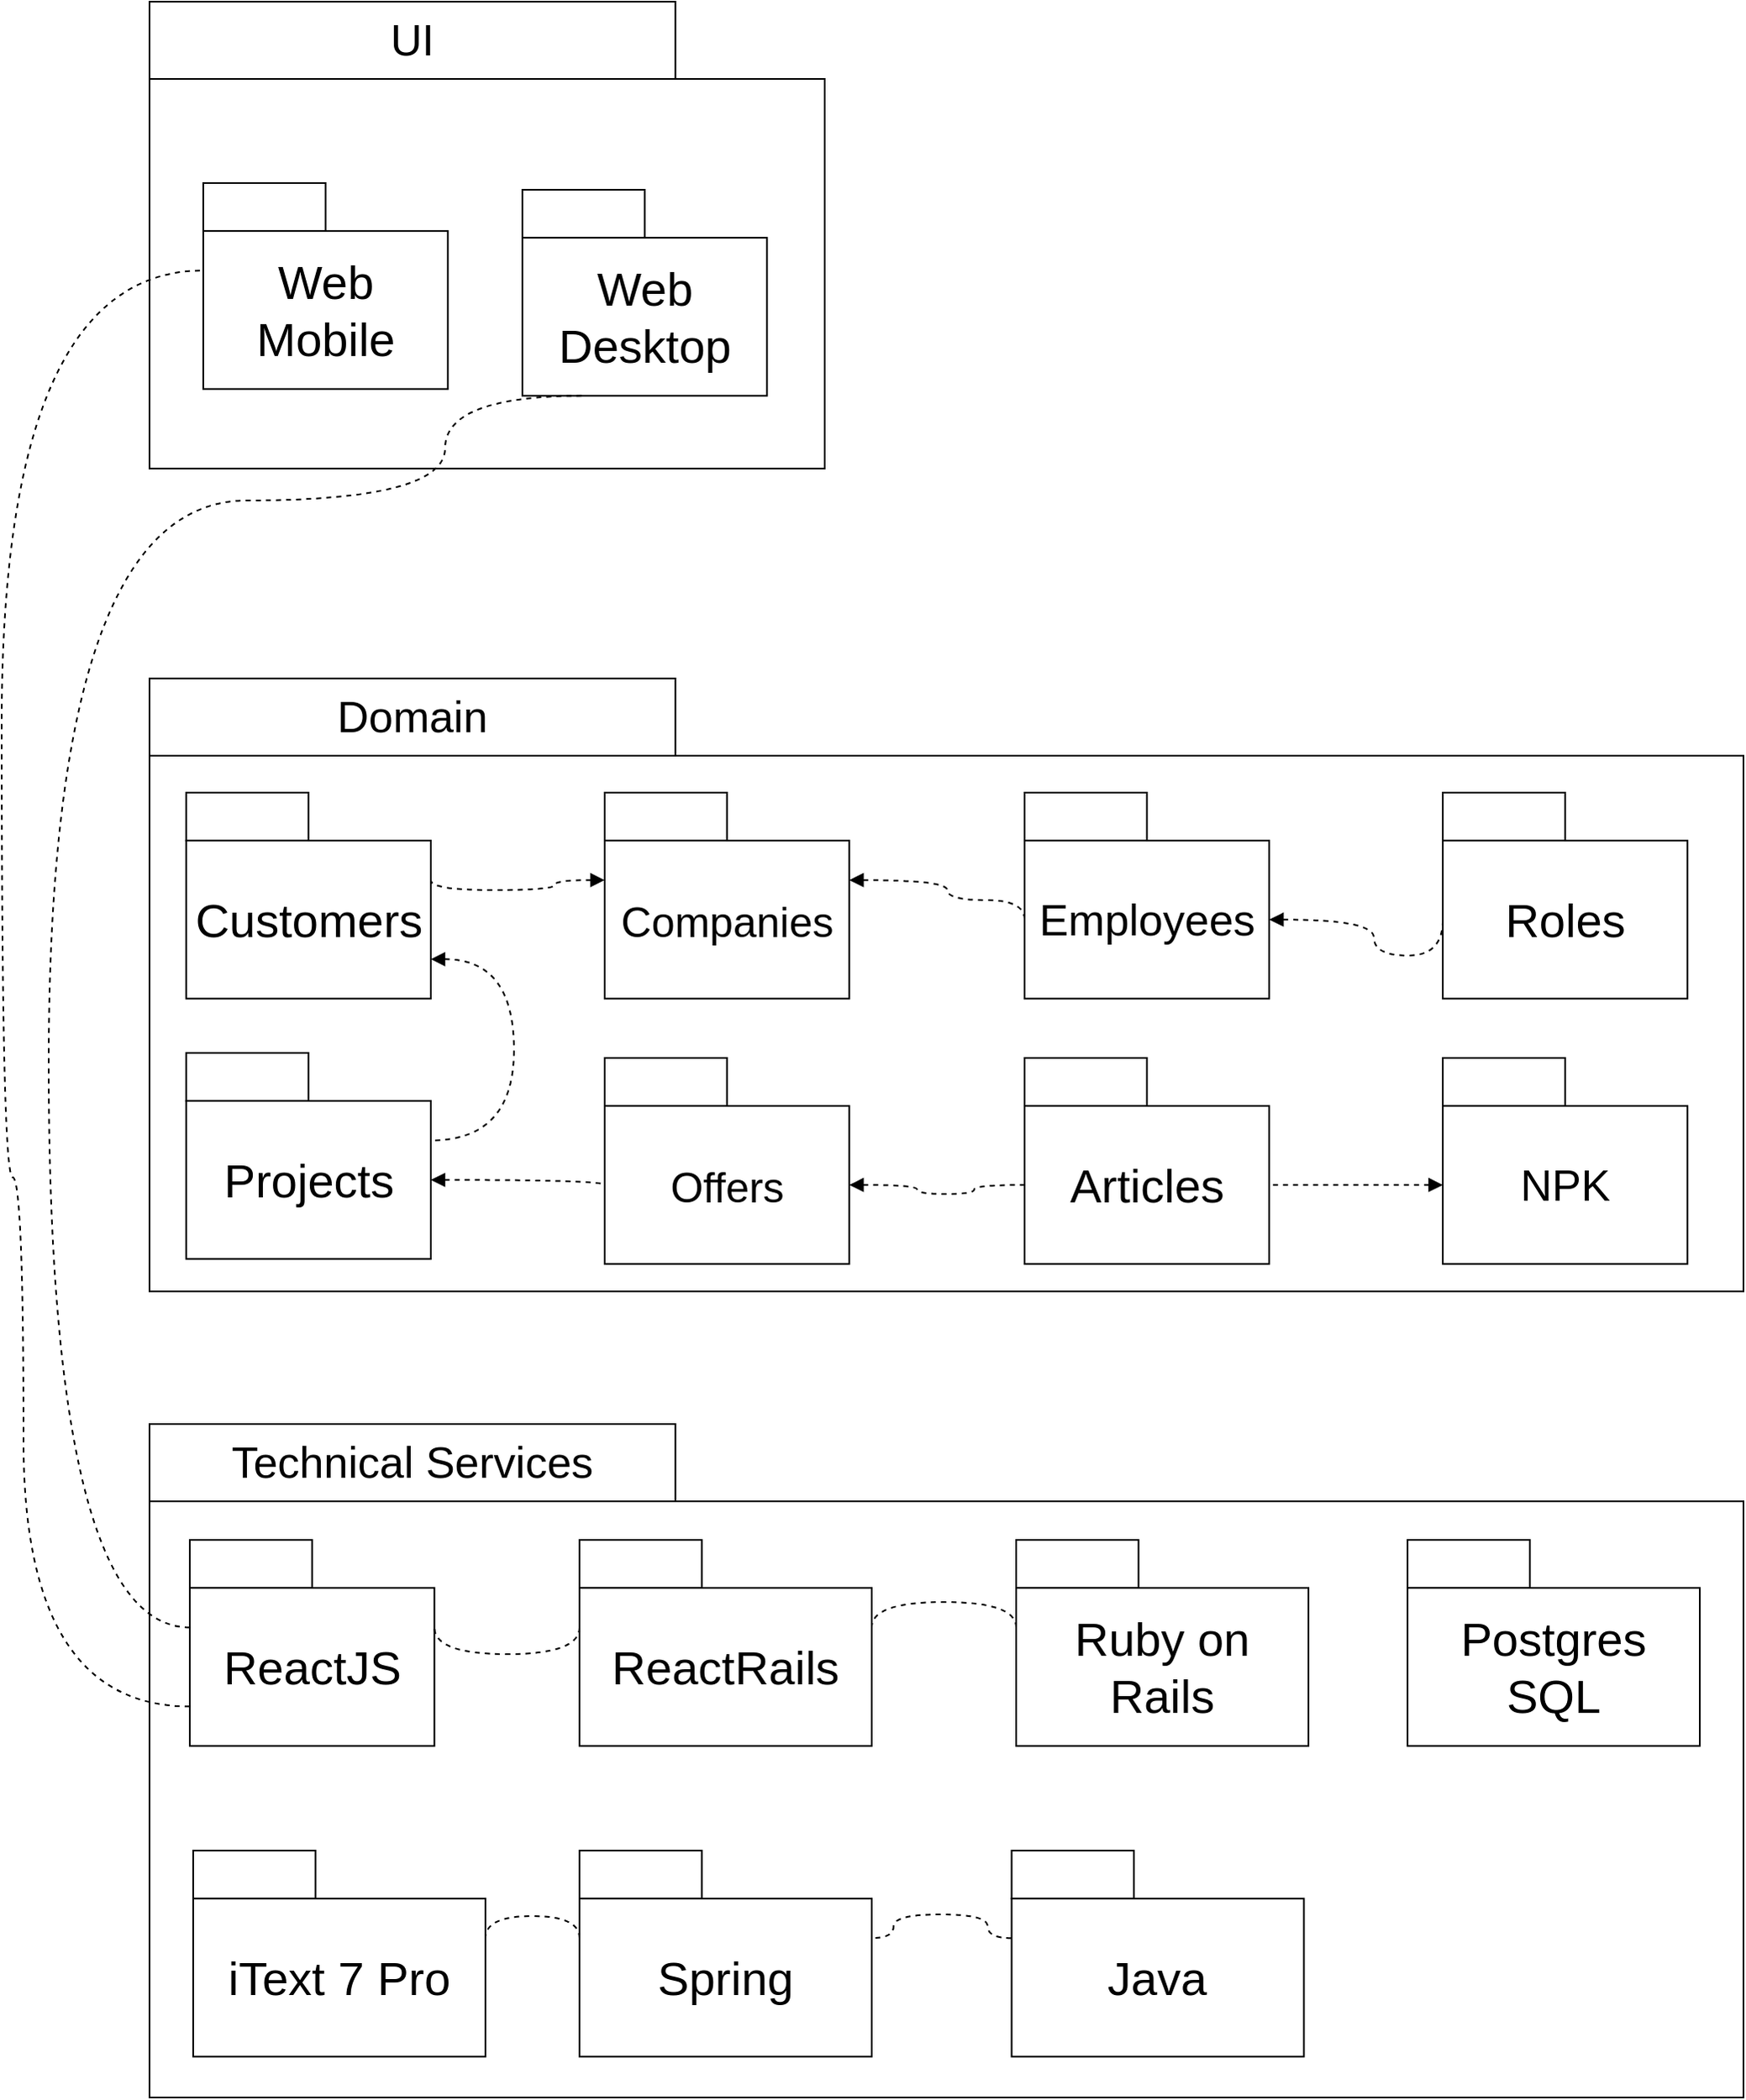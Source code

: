 <mxfile version="12.9.7" type="github">
  <diagram id="XR0y9n0YsO8z8irFNGLb" name="Page-1">
    <mxGraphModel dx="1780" dy="1190" grid="0" gridSize="10" guides="1" tooltips="1" connect="1" arrows="1" fold="1" page="1" pageScale="1" pageWidth="1169" pageHeight="1654" math="0" shadow="0">
      <root>
        <mxCell id="0" />
        <mxCell id="1" parent="0" />
        <mxCell id="SWEzssCjGssNJbHlLu96-18" value="" style="group" parent="1" vertex="1" connectable="0">
          <mxGeometry x="118" y="45" width="568" height="401" as="geometry" />
        </mxCell>
        <mxCell id="7jCHDosaHNrQrIWVpxzF-50" value="" style="group" vertex="1" connectable="0" parent="SWEzssCjGssNJbHlLu96-18">
          <mxGeometry width="402" height="278" as="geometry" />
        </mxCell>
        <mxCell id="SWEzssCjGssNJbHlLu96-1" value="&lt;font style=&quot;font-size: 26px&quot;&gt;UI&lt;/font&gt;" style="rounded=0;whiteSpace=wrap;html=1;" parent="7jCHDosaHNrQrIWVpxzF-50" vertex="1">
          <mxGeometry width="313.128" height="46.004" as="geometry" />
        </mxCell>
        <mxCell id="SWEzssCjGssNJbHlLu96-2" value="" style="rounded=0;whiteSpace=wrap;html=1;" parent="7jCHDosaHNrQrIWVpxzF-50" vertex="1">
          <mxGeometry y="46" width="402" height="232" as="geometry" />
        </mxCell>
        <mxCell id="SWEzssCjGssNJbHlLu96-11" value="" style="group" parent="7jCHDosaHNrQrIWVpxzF-50" vertex="1" connectable="0">
          <mxGeometry x="32.003" y="107.996" width="145.641" height="122.677" as="geometry" />
        </mxCell>
        <mxCell id="SWEzssCjGssNJbHlLu96-9" value="" style="rounded=0;whiteSpace=wrap;html=1;" parent="SWEzssCjGssNJbHlLu96-11" vertex="1">
          <mxGeometry width="72.821" height="28.576" as="geometry" />
        </mxCell>
        <mxCell id="SWEzssCjGssNJbHlLu96-10" value="&lt;font style=&quot;font-size: 28px&quot;&gt;Web&lt;br&gt;Mobile&lt;/font&gt;" style="rounded=0;whiteSpace=wrap;html=1;" parent="SWEzssCjGssNJbHlLu96-11" vertex="1">
          <mxGeometry y="28.576" width="145.641" height="94.101" as="geometry" />
        </mxCell>
        <mxCell id="SWEzssCjGssNJbHlLu96-12" value="" style="group" parent="7jCHDosaHNrQrIWVpxzF-50" vertex="1" connectable="0">
          <mxGeometry x="222.003" y="112.0" width="145.641" height="122.677" as="geometry" />
        </mxCell>
        <mxCell id="SWEzssCjGssNJbHlLu96-13" value="" style="rounded=0;whiteSpace=wrap;html=1;" parent="SWEzssCjGssNJbHlLu96-12" vertex="1">
          <mxGeometry width="72.821" height="28.576" as="geometry" />
        </mxCell>
        <mxCell id="SWEzssCjGssNJbHlLu96-14" value="&lt;font style=&quot;font-size: 28px&quot;&gt;Web&lt;br&gt;Desktop&lt;/font&gt;" style="rounded=0;whiteSpace=wrap;html=1;" parent="SWEzssCjGssNJbHlLu96-12" vertex="1">
          <mxGeometry y="28.576" width="145.641" height="94.101" as="geometry" />
        </mxCell>
        <mxCell id="7jCHDosaHNrQrIWVpxzF-48" value="" style="group" vertex="1" connectable="0" parent="1">
          <mxGeometry x="118" y="892" width="949" height="401" as="geometry" />
        </mxCell>
        <mxCell id="SWEzssCjGssNJbHlLu96-40" value="" style="rounded=0;whiteSpace=wrap;html=1;" parent="7jCHDosaHNrQrIWVpxzF-48" vertex="1">
          <mxGeometry y="46" width="949" height="355" as="geometry" />
        </mxCell>
        <mxCell id="SWEzssCjGssNJbHlLu96-39" value="&lt;font style=&quot;font-size: 26px&quot;&gt;Technical Services&lt;/font&gt;" style="rounded=0;whiteSpace=wrap;html=1;" parent="7jCHDosaHNrQrIWVpxzF-48" vertex="1">
          <mxGeometry width="313.128" height="46.004" as="geometry" />
        </mxCell>
        <mxCell id="jGPwm0OMli76xF5lFWqk-1" value="" style="group" parent="7jCHDosaHNrQrIWVpxzF-48" vertex="1" connectable="0">
          <mxGeometry x="23.995" y="69.01" width="145.641" height="122.677" as="geometry" />
        </mxCell>
        <mxCell id="SWEzssCjGssNJbHlLu96-6" value="" style="group" parent="jGPwm0OMli76xF5lFWqk-1" vertex="1" connectable="0">
          <mxGeometry width="145.641" height="122.677" as="geometry" />
        </mxCell>
        <mxCell id="SWEzssCjGssNJbHlLu96-3" value="" style="rounded=0;whiteSpace=wrap;html=1;" parent="SWEzssCjGssNJbHlLu96-6" vertex="1">
          <mxGeometry width="72.821" height="28.576" as="geometry" />
        </mxCell>
        <mxCell id="SWEzssCjGssNJbHlLu96-4" value="&lt;font style=&quot;font-size: 28px&quot;&gt;ReactJS&lt;/font&gt;" style="rounded=0;whiteSpace=wrap;html=1;" parent="SWEzssCjGssNJbHlLu96-6" vertex="1">
          <mxGeometry y="28.576" width="145.641" height="94.101" as="geometry" />
        </mxCell>
        <mxCell id="jGPwm0OMli76xF5lFWqk-4" value="" style="group" parent="7jCHDosaHNrQrIWVpxzF-48" vertex="1" connectable="0">
          <mxGeometry x="26" y="254" width="174" height="122.68" as="geometry" />
        </mxCell>
        <mxCell id="jGPwm0OMli76xF5lFWqk-5" value="" style="group" parent="jGPwm0OMli76xF5lFWqk-4" vertex="1" connectable="0">
          <mxGeometry width="174" height="122.68" as="geometry" />
        </mxCell>
        <mxCell id="jGPwm0OMli76xF5lFWqk-6" value="" style="rounded=0;whiteSpace=wrap;html=1;" parent="jGPwm0OMli76xF5lFWqk-5" vertex="1">
          <mxGeometry width="72.821" height="28.576" as="geometry" />
        </mxCell>
        <mxCell id="jGPwm0OMli76xF5lFWqk-7" value="&lt;font style=&quot;font-size: 28px&quot;&gt;iText 7 Pro&lt;/font&gt;" style="rounded=0;whiteSpace=wrap;html=1;" parent="jGPwm0OMli76xF5lFWqk-5" vertex="1">
          <mxGeometry y="28.58" width="174" height="94.1" as="geometry" />
        </mxCell>
        <mxCell id="7jCHDosaHNrQrIWVpxzF-15" value="" style="group" vertex="1" connectable="0" parent="7jCHDosaHNrQrIWVpxzF-48">
          <mxGeometry x="516" y="69.013" width="174" height="122.68" as="geometry" />
        </mxCell>
        <mxCell id="7jCHDosaHNrQrIWVpxzF-16" value="" style="group" vertex="1" connectable="0" parent="7jCHDosaHNrQrIWVpxzF-15">
          <mxGeometry width="174" height="122.68" as="geometry" />
        </mxCell>
        <mxCell id="7jCHDosaHNrQrIWVpxzF-17" value="" style="rounded=0;whiteSpace=wrap;html=1;" vertex="1" parent="7jCHDosaHNrQrIWVpxzF-16">
          <mxGeometry width="72.821" height="28.576" as="geometry" />
        </mxCell>
        <mxCell id="7jCHDosaHNrQrIWVpxzF-18" value="&lt;font style=&quot;font-size: 28px&quot;&gt;Ruby on Rails&lt;/font&gt;" style="rounded=0;whiteSpace=wrap;html=1;" vertex="1" parent="7jCHDosaHNrQrIWVpxzF-16">
          <mxGeometry y="28.58" width="174" height="94.1" as="geometry" />
        </mxCell>
        <mxCell id="7jCHDosaHNrQrIWVpxzF-23" value="" style="group" vertex="1" connectable="0" parent="7jCHDosaHNrQrIWVpxzF-48">
          <mxGeometry x="748.995" y="69.003" width="174" height="122.68" as="geometry" />
        </mxCell>
        <mxCell id="7jCHDosaHNrQrIWVpxzF-24" value="" style="group" vertex="1" connectable="0" parent="7jCHDosaHNrQrIWVpxzF-23">
          <mxGeometry width="174" height="122.68" as="geometry" />
        </mxCell>
        <mxCell id="7jCHDosaHNrQrIWVpxzF-25" value="" style="rounded=0;whiteSpace=wrap;html=1;" vertex="1" parent="7jCHDosaHNrQrIWVpxzF-24">
          <mxGeometry width="72.821" height="28.576" as="geometry" />
        </mxCell>
        <mxCell id="7jCHDosaHNrQrIWVpxzF-26" value="&lt;font style=&quot;font-size: 28px&quot;&gt;Postgres SQL&lt;/font&gt;" style="rounded=0;whiteSpace=wrap;html=1;" vertex="1" parent="7jCHDosaHNrQrIWVpxzF-24">
          <mxGeometry y="28.58" width="174" height="94.1" as="geometry" />
        </mxCell>
        <mxCell id="7jCHDosaHNrQrIWVpxzF-19" value="" style="group" vertex="1" connectable="0" parent="7jCHDosaHNrQrIWVpxzF-48">
          <mxGeometry x="256" y="69.01" width="174" height="122.68" as="geometry" />
        </mxCell>
        <mxCell id="7jCHDosaHNrQrIWVpxzF-20" value="" style="group" vertex="1" connectable="0" parent="7jCHDosaHNrQrIWVpxzF-19">
          <mxGeometry width="174" height="122.68" as="geometry" />
        </mxCell>
        <mxCell id="7jCHDosaHNrQrIWVpxzF-21" value="" style="rounded=0;whiteSpace=wrap;html=1;" vertex="1" parent="7jCHDosaHNrQrIWVpxzF-20">
          <mxGeometry width="72.821" height="28.576" as="geometry" />
        </mxCell>
        <mxCell id="7jCHDosaHNrQrIWVpxzF-22" value="&lt;font style=&quot;font-size: 28px&quot;&gt;ReactRails&lt;/font&gt;" style="rounded=0;whiteSpace=wrap;html=1;" vertex="1" parent="7jCHDosaHNrQrIWVpxzF-20">
          <mxGeometry y="28.58" width="174" height="94.1" as="geometry" />
        </mxCell>
        <mxCell id="7jCHDosaHNrQrIWVpxzF-31" value="" style="group" vertex="1" connectable="0" parent="7jCHDosaHNrQrIWVpxzF-48">
          <mxGeometry x="256" y="254" width="174" height="122.68" as="geometry" />
        </mxCell>
        <mxCell id="7jCHDosaHNrQrIWVpxzF-32" value="" style="group" vertex="1" connectable="0" parent="7jCHDosaHNrQrIWVpxzF-31">
          <mxGeometry width="174" height="122.68" as="geometry" />
        </mxCell>
        <mxCell id="7jCHDosaHNrQrIWVpxzF-33" value="" style="rounded=0;whiteSpace=wrap;html=1;" vertex="1" parent="7jCHDosaHNrQrIWVpxzF-32">
          <mxGeometry width="72.821" height="28.576" as="geometry" />
        </mxCell>
        <mxCell id="7jCHDosaHNrQrIWVpxzF-34" value="&lt;font style=&quot;font-size: 28px&quot;&gt;Spring&lt;/font&gt;" style="rounded=0;whiteSpace=wrap;html=1;" vertex="1" parent="7jCHDosaHNrQrIWVpxzF-32">
          <mxGeometry y="28.58" width="174" height="94.1" as="geometry" />
        </mxCell>
        <mxCell id="7jCHDosaHNrQrIWVpxzF-39" value="" style="endArrow=none;dashed=1;html=1;exitX=0;exitY=0.25;exitDx=0;exitDy=0;edgeStyle=orthogonalEdgeStyle;curved=1;entryX=1;entryY=0.25;entryDx=0;entryDy=0;" edge="1" parent="7jCHDosaHNrQrIWVpxzF-48" source="7jCHDosaHNrQrIWVpxzF-18" target="7jCHDosaHNrQrIWVpxzF-22">
          <mxGeometry width="50" height="50" relative="1" as="geometry">
            <mxPoint x="33.995" y="131.111" as="sourcePoint" />
            <mxPoint x="848" y="-1" as="targetPoint" />
            <Array as="points">
              <mxPoint x="516" y="106" />
              <mxPoint x="430" y="106" />
            </Array>
          </mxGeometry>
        </mxCell>
        <mxCell id="7jCHDosaHNrQrIWVpxzF-40" value="" style="endArrow=none;dashed=1;html=1;exitX=0;exitY=0.25;exitDx=0;exitDy=0;edgeStyle=orthogonalEdgeStyle;curved=1;entryX=1;entryY=0.25;entryDx=0;entryDy=0;" edge="1" parent="7jCHDosaHNrQrIWVpxzF-48" source="7jCHDosaHNrQrIWVpxzF-22" target="SWEzssCjGssNJbHlLu96-4">
          <mxGeometry width="50" height="50" relative="1" as="geometry">
            <mxPoint x="526" y="131.118" as="sourcePoint" />
            <mxPoint x="440.0" y="131.115" as="targetPoint" />
            <Array as="points">
              <mxPoint x="256" y="137" />
              <mxPoint x="170" y="137" />
            </Array>
          </mxGeometry>
        </mxCell>
        <mxCell id="7jCHDosaHNrQrIWVpxzF-42" value="" style="endArrow=none;dashed=1;html=1;exitX=0;exitY=0.25;exitDx=0;exitDy=0;edgeStyle=orthogonalEdgeStyle;curved=1;entryX=1;entryY=0.25;entryDx=0;entryDy=0;" edge="1" parent="7jCHDosaHNrQrIWVpxzF-48" source="7jCHDosaHNrQrIWVpxzF-34" target="jGPwm0OMli76xF5lFWqk-7">
          <mxGeometry width="50" height="50" relative="1" as="geometry">
            <mxPoint x="266" y="131.115" as="sourcePoint" />
            <mxPoint x="179.636" y="131.111" as="targetPoint" />
            <Array as="points">
              <mxPoint x="256" y="293" />
              <mxPoint x="200" y="293" />
            </Array>
          </mxGeometry>
        </mxCell>
        <mxCell id="7jCHDosaHNrQrIWVpxzF-43" value="" style="group" vertex="1" connectable="0" parent="7jCHDosaHNrQrIWVpxzF-48">
          <mxGeometry x="513.28" y="254.003" width="174" height="122.68" as="geometry" />
        </mxCell>
        <mxCell id="7jCHDosaHNrQrIWVpxzF-44" value="" style="group" vertex="1" connectable="0" parent="7jCHDosaHNrQrIWVpxzF-43">
          <mxGeometry width="174" height="122.68" as="geometry" />
        </mxCell>
        <mxCell id="7jCHDosaHNrQrIWVpxzF-45" value="" style="rounded=0;whiteSpace=wrap;html=1;" vertex="1" parent="7jCHDosaHNrQrIWVpxzF-44">
          <mxGeometry width="72.821" height="28.576" as="geometry" />
        </mxCell>
        <mxCell id="7jCHDosaHNrQrIWVpxzF-46" value="&lt;font style=&quot;font-size: 28px&quot;&gt;Java&lt;/font&gt;" style="rounded=0;whiteSpace=wrap;html=1;" vertex="1" parent="7jCHDosaHNrQrIWVpxzF-44">
          <mxGeometry y="28.58" width="174" height="94.1" as="geometry" />
        </mxCell>
        <mxCell id="7jCHDosaHNrQrIWVpxzF-47" value="" style="endArrow=none;dashed=1;html=1;exitX=0;exitY=0.25;exitDx=0;exitDy=0;edgeStyle=orthogonalEdgeStyle;curved=1;entryX=1;entryY=0.25;entryDx=0;entryDy=0;" edge="1" parent="7jCHDosaHNrQrIWVpxzF-48" source="7jCHDosaHNrQrIWVpxzF-46" target="7jCHDosaHNrQrIWVpxzF-34">
          <mxGeometry width="50" height="50" relative="1" as="geometry">
            <mxPoint x="499" y="305.105" as="sourcePoint" />
            <mxPoint x="443.0" y="305.105" as="targetPoint" />
            <Array as="points">
              <mxPoint x="499" y="306" />
              <mxPoint x="499" y="292" />
              <mxPoint x="443" y="292" />
              <mxPoint x="443" y="306" />
            </Array>
          </mxGeometry>
        </mxCell>
        <mxCell id="SWEzssCjGssNJbHlLu96-21" value="" style="rounded=0;whiteSpace=wrap;html=1;" parent="1" vertex="1">
          <mxGeometry x="118" y="494" width="949" height="319" as="geometry" />
        </mxCell>
        <mxCell id="SWEzssCjGssNJbHlLu96-35" value="" style="group" parent="1" vertex="1" connectable="0">
          <mxGeometry x="888.003" y="516.0" width="145.641" height="122.677" as="geometry" />
        </mxCell>
        <mxCell id="SWEzssCjGssNJbHlLu96-29" value="" style="rounded=0;whiteSpace=wrap;html=1;" parent="SWEzssCjGssNJbHlLu96-35" vertex="1">
          <mxGeometry width="72.821" height="28.576" as="geometry" />
        </mxCell>
        <mxCell id="SWEzssCjGssNJbHlLu96-30" value="&lt;span style=&quot;font-size: 28px&quot;&gt;Roles&lt;/span&gt;" style="rounded=0;whiteSpace=wrap;html=1;" parent="SWEzssCjGssNJbHlLu96-35" vertex="1">
          <mxGeometry y="28.576" width="145.641" height="94.101" as="geometry" />
        </mxCell>
        <mxCell id="SWEzssCjGssNJbHlLu96-20" value="&lt;font style=&quot;font-size: 26px&quot;&gt;Domain&lt;/font&gt;" style="rounded=0;whiteSpace=wrap;html=1;" parent="1" vertex="1">
          <mxGeometry x="118" y="448" width="313.128" height="46.004" as="geometry" />
        </mxCell>
        <mxCell id="SWEzssCjGssNJbHlLu96-34" value="" style="group" parent="1" vertex="1" connectable="0">
          <mxGeometry x="139.845" y="671.003" width="145.641" height="122.677" as="geometry" />
        </mxCell>
        <mxCell id="SWEzssCjGssNJbHlLu96-25" value="" style="group" parent="SWEzssCjGssNJbHlLu96-34" vertex="1" connectable="0">
          <mxGeometry width="145.641" height="122.677" as="geometry" />
        </mxCell>
        <mxCell id="SWEzssCjGssNJbHlLu96-26" value="" style="rounded=0;whiteSpace=wrap;html=1;" parent="SWEzssCjGssNJbHlLu96-25" vertex="1">
          <mxGeometry width="72.821" height="28.576" as="geometry" />
        </mxCell>
        <mxCell id="SWEzssCjGssNJbHlLu96-27" value="&lt;font style=&quot;font-size: 28px&quot;&gt;Projects&lt;/font&gt;" style="rounded=0;whiteSpace=wrap;html=1;" parent="SWEzssCjGssNJbHlLu96-25" vertex="1">
          <mxGeometry y="28.576" width="145.641" height="94.101" as="geometry" />
        </mxCell>
        <mxCell id="SWEzssCjGssNJbHlLu96-33" value="" style="group" parent="1" vertex="1" connectable="0">
          <mxGeometry x="639" y="673.996" width="145.641" height="122.677" as="geometry" />
        </mxCell>
        <mxCell id="SWEzssCjGssNJbHlLu96-22" value="" style="group" parent="SWEzssCjGssNJbHlLu96-33" vertex="1" connectable="0">
          <mxGeometry width="145.641" height="122.677" as="geometry" />
        </mxCell>
        <mxCell id="SWEzssCjGssNJbHlLu96-23" value="" style="rounded=0;whiteSpace=wrap;html=1;" parent="SWEzssCjGssNJbHlLu96-22" vertex="1">
          <mxGeometry width="72.821" height="28.576" as="geometry" />
        </mxCell>
        <mxCell id="SWEzssCjGssNJbHlLu96-24" value="&lt;span style=&quot;font-size: 28px&quot;&gt;Articles&lt;/span&gt;" style="rounded=0;whiteSpace=wrap;html=1;" parent="SWEzssCjGssNJbHlLu96-22" vertex="1">
          <mxGeometry y="28.576" width="145.641" height="94.101" as="geometry" />
        </mxCell>
        <mxCell id="7jCHDosaHNrQrIWVpxzF-1" value="" style="group" vertex="1" connectable="0" parent="1">
          <mxGeometry x="389" y="515.996" width="145.641" height="122.677" as="geometry" />
        </mxCell>
        <mxCell id="7jCHDosaHNrQrIWVpxzF-2" value="" style="group" vertex="1" connectable="0" parent="7jCHDosaHNrQrIWVpxzF-1">
          <mxGeometry width="145.641" height="122.677" as="geometry" />
        </mxCell>
        <mxCell id="7jCHDosaHNrQrIWVpxzF-3" value="" style="rounded=0;whiteSpace=wrap;html=1;" vertex="1" parent="7jCHDosaHNrQrIWVpxzF-2">
          <mxGeometry width="72.821" height="28.576" as="geometry" />
        </mxCell>
        <mxCell id="7jCHDosaHNrQrIWVpxzF-4" value="&lt;span style=&quot;font-size: 25px;&quot;&gt;Companies&lt;/span&gt;" style="rounded=0;whiteSpace=wrap;html=1;fontSize=25;" vertex="1" parent="7jCHDosaHNrQrIWVpxzF-2">
          <mxGeometry y="28.576" width="145.641" height="94.101" as="geometry" />
        </mxCell>
        <mxCell id="7jCHDosaHNrQrIWVpxzF-7" value="" style="group" vertex="1" connectable="0" parent="1">
          <mxGeometry x="639" y="515.996" width="145.641" height="122.677" as="geometry" />
        </mxCell>
        <mxCell id="7jCHDosaHNrQrIWVpxzF-8" value="" style="group" vertex="1" connectable="0" parent="7jCHDosaHNrQrIWVpxzF-7">
          <mxGeometry width="145.641" height="122.677" as="geometry" />
        </mxCell>
        <mxCell id="7jCHDosaHNrQrIWVpxzF-9" value="" style="rounded=0;whiteSpace=wrap;html=1;" vertex="1" parent="7jCHDosaHNrQrIWVpxzF-8">
          <mxGeometry width="72.821" height="28.576" as="geometry" />
        </mxCell>
        <mxCell id="7jCHDosaHNrQrIWVpxzF-10" value="&lt;font style=&quot;font-size: 26px&quot;&gt;Employees&lt;/font&gt;" style="rounded=0;whiteSpace=wrap;html=1;" vertex="1" parent="7jCHDosaHNrQrIWVpxzF-8">
          <mxGeometry y="28.576" width="145.641" height="94.101" as="geometry" />
        </mxCell>
        <mxCell id="7jCHDosaHNrQrIWVpxzF-11" value="" style="group" vertex="1" connectable="0" parent="1">
          <mxGeometry x="888.003" y="673.996" width="145.641" height="122.677" as="geometry" />
        </mxCell>
        <mxCell id="7jCHDosaHNrQrIWVpxzF-12" value="" style="group" vertex="1" connectable="0" parent="7jCHDosaHNrQrIWVpxzF-11">
          <mxGeometry width="145.641" height="122.677" as="geometry" />
        </mxCell>
        <mxCell id="7jCHDosaHNrQrIWVpxzF-13" value="" style="rounded=0;whiteSpace=wrap;html=1;" vertex="1" parent="7jCHDosaHNrQrIWVpxzF-12">
          <mxGeometry width="72.821" height="28.576" as="geometry" />
        </mxCell>
        <mxCell id="7jCHDosaHNrQrIWVpxzF-14" value="&lt;font style=&quot;font-size: 26px&quot;&gt;NPK&lt;/font&gt;" style="rounded=0;whiteSpace=wrap;html=1;" vertex="1" parent="7jCHDosaHNrQrIWVpxzF-12">
          <mxGeometry y="28.576" width="145.641" height="94.101" as="geometry" />
        </mxCell>
        <mxCell id="7jCHDosaHNrQrIWVpxzF-27" value="" style="group" vertex="1" connectable="0" parent="1">
          <mxGeometry x="139.843" y="515.996" width="145.641" height="122.677" as="geometry" />
        </mxCell>
        <mxCell id="7jCHDosaHNrQrIWVpxzF-28" value="" style="group" vertex="1" connectable="0" parent="7jCHDosaHNrQrIWVpxzF-27">
          <mxGeometry width="145.641" height="122.677" as="geometry" />
        </mxCell>
        <mxCell id="7jCHDosaHNrQrIWVpxzF-29" value="" style="rounded=0;whiteSpace=wrap;html=1;" vertex="1" parent="7jCHDosaHNrQrIWVpxzF-28">
          <mxGeometry width="72.821" height="28.576" as="geometry" />
        </mxCell>
        <mxCell id="7jCHDosaHNrQrIWVpxzF-30" value="&lt;font style=&quot;font-size: 28px&quot;&gt;Customers&lt;/font&gt;" style="rounded=0;whiteSpace=wrap;html=1;" vertex="1" parent="7jCHDosaHNrQrIWVpxzF-28">
          <mxGeometry y="28.576" width="145.641" height="94.101" as="geometry" />
        </mxCell>
        <mxCell id="7jCHDosaHNrQrIWVpxzF-51" value="" style="group" vertex="1" connectable="0" parent="1">
          <mxGeometry x="389" y="673.996" width="145.641" height="122.677" as="geometry" />
        </mxCell>
        <mxCell id="7jCHDosaHNrQrIWVpxzF-52" value="" style="group" vertex="1" connectable="0" parent="7jCHDosaHNrQrIWVpxzF-51">
          <mxGeometry width="145.641" height="122.677" as="geometry" />
        </mxCell>
        <mxCell id="7jCHDosaHNrQrIWVpxzF-53" value="" style="rounded=0;whiteSpace=wrap;html=1;" vertex="1" parent="7jCHDosaHNrQrIWVpxzF-52">
          <mxGeometry width="72.821" height="28.576" as="geometry" />
        </mxCell>
        <mxCell id="7jCHDosaHNrQrIWVpxzF-54" value="&lt;span style=&quot;font-size: 25px&quot;&gt;Offers&lt;/span&gt;" style="rounded=0;whiteSpace=wrap;html=1;fontSize=25;" vertex="1" parent="7jCHDosaHNrQrIWVpxzF-52">
          <mxGeometry y="28.576" width="145.641" height="94.101" as="geometry" />
        </mxCell>
        <mxCell id="7jCHDosaHNrQrIWVpxzF-58" value="" style="endArrow=none;dashed=1;html=1;exitX=1;exitY=0.5;exitDx=0;exitDy=0;edgeStyle=orthogonalEdgeStyle;curved=1;endFill=0;startArrow=block;startFill=1;entryX=0;entryY=0.5;entryDx=0;entryDy=0;" edge="1" parent="1" source="SWEzssCjGssNJbHlLu96-27" target="7jCHDosaHNrQrIWVpxzF-54">
          <mxGeometry width="50" height="50" relative="1" as="geometry">
            <mxPoint x="649" y="578.098" as="sourcePoint" />
            <mxPoint x="389" y="736" as="targetPoint" />
            <Array as="points">
              <mxPoint x="389" y="747" />
            </Array>
          </mxGeometry>
        </mxCell>
        <mxCell id="7jCHDosaHNrQrIWVpxzF-57" value="" style="endArrow=none;dashed=1;html=1;exitX=1;exitY=0.25;exitDx=0;exitDy=0;edgeStyle=orthogonalEdgeStyle;curved=1;entryX=0;entryY=0.5;entryDx=0;entryDy=0;endFill=0;startArrow=block;startFill=1;" edge="1" parent="1" source="7jCHDosaHNrQrIWVpxzF-4" target="7jCHDosaHNrQrIWVpxzF-10">
          <mxGeometry width="50" height="50" relative="1" as="geometry">
            <mxPoint x="683" y="405.118" as="sourcePoint" />
            <mxPoint x="597" y="405.115" as="targetPoint" />
            <Array as="points">
              <mxPoint x="593" y="568" />
              <mxPoint x="593" y="580" />
              <mxPoint x="639" y="580" />
            </Array>
          </mxGeometry>
        </mxCell>
        <mxCell id="7jCHDosaHNrQrIWVpxzF-59" value="" style="endArrow=none;dashed=1;html=1;exitX=1;exitY=0.75;exitDx=0;exitDy=0;edgeStyle=orthogonalEdgeStyle;curved=1;endFill=0;startArrow=block;startFill=1;entryX=1;entryY=0.25;entryDx=0;entryDy=0;" edge="1" parent="1" source="7jCHDosaHNrQrIWVpxzF-30" target="SWEzssCjGssNJbHlLu96-27">
          <mxGeometry width="50" height="50" relative="1" as="geometry">
            <mxPoint x="295.486" y="756.63" as="sourcePoint" />
            <mxPoint x="399" y="759.623" as="targetPoint" />
            <Array as="points">
              <mxPoint x="335" y="615" />
              <mxPoint x="335" y="723" />
            </Array>
          </mxGeometry>
        </mxCell>
        <mxCell id="7jCHDosaHNrQrIWVpxzF-60" value="" style="endArrow=none;dashed=1;html=1;exitX=0;exitY=0.25;exitDx=0;exitDy=0;edgeStyle=orthogonalEdgeStyle;curved=1;endFill=0;startArrow=block;startFill=1;entryX=1;entryY=0.25;entryDx=0;entryDy=0;" edge="1" parent="1" source="7jCHDosaHNrQrIWVpxzF-4" target="7jCHDosaHNrQrIWVpxzF-30">
          <mxGeometry width="50" height="50" relative="1" as="geometry">
            <mxPoint x="295.484" y="625.148" as="sourcePoint" />
            <mxPoint x="295.486" y="733.105" as="targetPoint" />
            <Array as="points">
              <mxPoint x="359" y="568" />
              <mxPoint x="359" y="574" />
              <mxPoint x="286" y="574" />
            </Array>
          </mxGeometry>
        </mxCell>
        <mxCell id="7jCHDosaHNrQrIWVpxzF-61" value="" style="endArrow=none;dashed=1;html=1;exitX=1;exitY=0.5;exitDx=0;exitDy=0;edgeStyle=orthogonalEdgeStyle;curved=1;endFill=0;startArrow=block;startFill=1;entryX=0;entryY=0.5;entryDx=0;entryDy=0;" edge="1" parent="1" source="7jCHDosaHNrQrIWVpxzF-54" target="SWEzssCjGssNJbHlLu96-24">
          <mxGeometry width="50" height="50" relative="1" as="geometry">
            <mxPoint x="644.26" y="653.018" as="sourcePoint" />
            <mxPoint x="540.744" y="653.018" as="targetPoint" />
            <Array as="points">
              <mxPoint x="575" y="750" />
              <mxPoint x="575" y="755" />
              <mxPoint x="609" y="755" />
              <mxPoint x="609" y="750" />
            </Array>
          </mxGeometry>
        </mxCell>
        <mxCell id="7jCHDosaHNrQrIWVpxzF-62" value="" style="endArrow=none;dashed=1;html=1;exitX=0;exitY=0.5;exitDx=0;exitDy=0;edgeStyle=orthogonalEdgeStyle;curved=1;endFill=0;startArrow=block;startFill=1;entryX=1;entryY=0.5;entryDx=0;entryDy=0;" edge="1" parent="1" source="7jCHDosaHNrQrIWVpxzF-14" target="SWEzssCjGssNJbHlLu96-24">
          <mxGeometry width="50" height="50" relative="1" as="geometry">
            <mxPoint x="544.641" y="759.623" as="sourcePoint" />
            <mxPoint x="649" y="759.623" as="targetPoint" />
            <Array as="points">
              <mxPoint x="832" y="750" />
              <mxPoint x="832" y="750" />
            </Array>
          </mxGeometry>
        </mxCell>
        <mxCell id="7jCHDosaHNrQrIWVpxzF-63" value="" style="endArrow=none;dashed=1;html=1;exitX=1;exitY=0.5;exitDx=0;exitDy=0;edgeStyle=orthogonalEdgeStyle;curved=1;endFill=0;startArrow=block;startFill=1;entryX=0;entryY=0.5;entryDx=0;entryDy=0;" edge="1" parent="1" source="7jCHDosaHNrQrIWVpxzF-10" target="SWEzssCjGssNJbHlLu96-30">
          <mxGeometry width="50" height="50" relative="1" as="geometry">
            <mxPoint x="898.003" y="759.623" as="sourcePoint" />
            <mxPoint x="794.641" y="759.623" as="targetPoint" />
            <Array as="points">
              <mxPoint x="847" y="592" />
              <mxPoint x="847" y="613" />
              <mxPoint x="888" y="613" />
            </Array>
          </mxGeometry>
        </mxCell>
        <mxCell id="SWEzssCjGssNJbHlLu96-17" value="" style="endArrow=none;dashed=1;html=1;exitX=0;exitY=0.25;exitDx=0;exitDy=0;entryX=0.25;entryY=1;entryDx=0;entryDy=0;edgeStyle=orthogonalEdgeStyle;curved=1;" parent="1" source="SWEzssCjGssNJbHlLu96-4" target="SWEzssCjGssNJbHlLu96-14" edge="1">
          <mxGeometry width="50" height="50" relative="1" as="geometry">
            <mxPoint x="299.138" y="281.932" as="sourcePoint" />
            <mxPoint x="479.005" y="195.675" as="targetPoint" />
            <Array as="points">
              <mxPoint x="58" y="1013" />
              <mxPoint x="58" y="342" />
              <mxPoint x="294" y="342" />
              <mxPoint x="294" y="280" />
            </Array>
          </mxGeometry>
        </mxCell>
        <mxCell id="SWEzssCjGssNJbHlLu96-16" value="" style="endArrow=none;dashed=1;html=1;exitX=0;exitY=0.75;exitDx=0;exitDy=0;entryX=0;entryY=0.25;entryDx=0;entryDy=0;edgeStyle=orthogonalEdgeStyle;curved=1;" parent="1" source="SWEzssCjGssNJbHlLu96-4" target="SWEzssCjGssNJbHlLu96-10" edge="1">
          <mxGeometry width="50" height="50" relative="1" as="geometry">
            <mxPoint x="435.313" y="209.512" as="sourcePoint" />
            <mxPoint x="471.723" y="171.176" as="targetPoint" />
            <Array as="points">
              <mxPoint x="43" y="1060" />
              <mxPoint x="43" y="745" />
              <mxPoint x="30" y="745" />
              <mxPoint x="30" y="205" />
            </Array>
          </mxGeometry>
        </mxCell>
      </root>
    </mxGraphModel>
  </diagram>
</mxfile>
